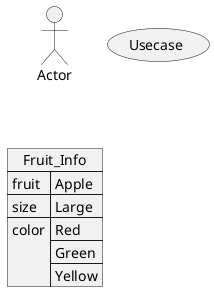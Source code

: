 @startuml

' allowmixing

actor Actor as a
usecase Usecase

json Fruit_Info {
    "fruit":"Apple",
    "size":"Large",
    "color": ["Red", "Green", "Yellow"]
}
@enduml
